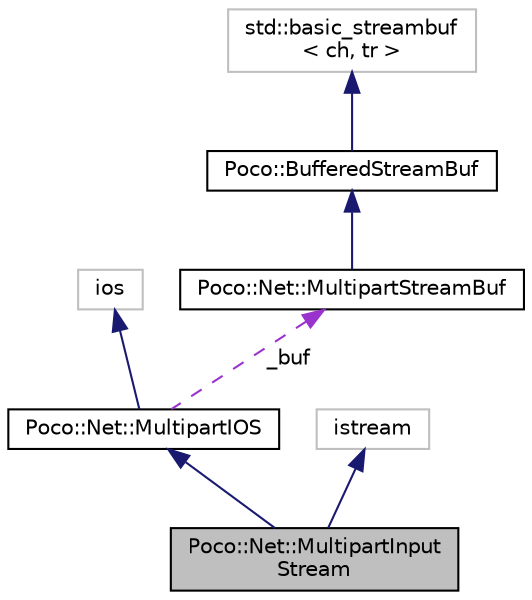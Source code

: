 digraph "Poco::Net::MultipartInputStream"
{
 // LATEX_PDF_SIZE
  edge [fontname="Helvetica",fontsize="10",labelfontname="Helvetica",labelfontsize="10"];
  node [fontname="Helvetica",fontsize="10",shape=record];
  Node1 [label="Poco::Net::MultipartInput\lStream",height=0.2,width=0.4,color="black", fillcolor="grey75", style="filled", fontcolor="black",tooltip="This class is for internal use by MultipartReader only."];
  Node2 -> Node1 [dir="back",color="midnightblue",fontsize="10",style="solid"];
  Node2 [label="Poco::Net::MultipartIOS",height=0.2,width=0.4,color="black", fillcolor="white", style="filled",URL="$classPoco_1_1Net_1_1MultipartIOS.html",tooltip="The base class for MultipartInputStream."];
  Node3 -> Node2 [dir="back",color="midnightblue",fontsize="10",style="solid"];
  Node3 [label="ios",height=0.2,width=0.4,color="grey75", fillcolor="white", style="filled",tooltip=" "];
  Node4 -> Node2 [dir="back",color="darkorchid3",fontsize="10",style="dashed",label=" _buf" ];
  Node4 [label="Poco::Net::MultipartStreamBuf",height=0.2,width=0.4,color="black", fillcolor="white", style="filled",URL="$classPoco_1_1Net_1_1MultipartStreamBuf.html",tooltip="This is the streambuf class used for reading from a multipart message stream."];
  Node5 -> Node4 [dir="back",color="midnightblue",fontsize="10",style="solid"];
  Node5 [label="Poco::BufferedStreamBuf",height=0.2,width=0.4,color="black", fillcolor="white", style="filled",URL="$classPoco_1_1BasicBufferedStreamBuf.html",tooltip=" "];
  Node6 -> Node5 [dir="back",color="midnightblue",fontsize="10",style="solid"];
  Node6 [label="std::basic_streambuf\l\< ch, tr \>",height=0.2,width=0.4,color="grey75", fillcolor="white", style="filled",tooltip=" "];
  Node7 -> Node1 [dir="back",color="midnightblue",fontsize="10",style="solid"];
  Node7 [label="istream",height=0.2,width=0.4,color="grey75", fillcolor="white", style="filled",tooltip=" "];
}
